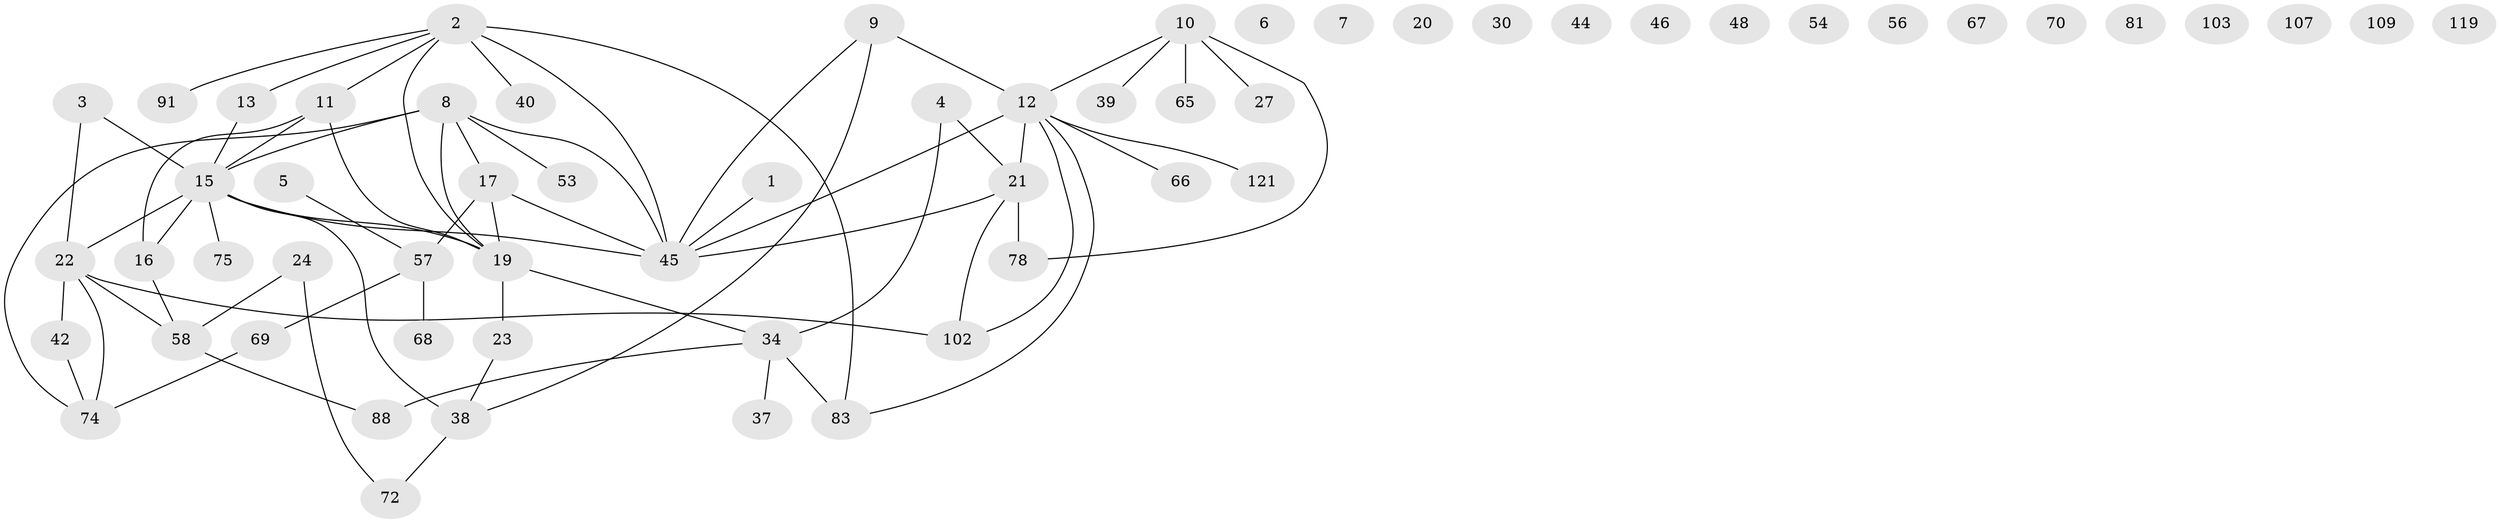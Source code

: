 // original degree distribution, {1: 0.21774193548387097, 3: 0.1935483870967742, 2: 0.2661290322580645, 0: 0.12096774193548387, 4: 0.14516129032258066, 6: 0.016129032258064516, 5: 0.04032258064516129}
// Generated by graph-tools (version 1.1) at 2025/16/03/04/25 18:16:39]
// undirected, 59 vertices, 68 edges
graph export_dot {
graph [start="1"]
  node [color=gray90,style=filled];
  1;
  2 [super="+18+47+32"];
  3;
  4 [super="+52"];
  5 [super="+92"];
  6;
  7;
  8 [super="+14"];
  9 [super="+29"];
  10 [super="+61"];
  11 [super="+105"];
  12 [super="+25"];
  13;
  15 [super="+104+50+36"];
  16 [super="+33+124+77"];
  17 [super="+94+89"];
  19 [super="+59+82"];
  20;
  21 [super="+26"];
  22 [super="+41+76"];
  23;
  24 [super="+35"];
  27;
  30;
  34 [super="+93"];
  37 [super="+84"];
  38 [super="+62"];
  39;
  40 [super="+73"];
  42 [super="+60+86"];
  44;
  45 [super="+80+99+55"];
  46;
  48;
  53;
  54;
  56;
  57 [super="+87+85"];
  58 [super="+113"];
  65 [super="+108"];
  66;
  67;
  68 [super="+79+71"];
  69;
  70;
  72;
  74 [super="+111"];
  75;
  78;
  81;
  83;
  88;
  91;
  102 [super="+106"];
  103 [super="+118"];
  107;
  109;
  119;
  121;
  1 -- 45;
  2 -- 83;
  2 -- 11;
  2 -- 19;
  2 -- 45 [weight=2];
  2 -- 40;
  2 -- 91;
  2 -- 13;
  3 -- 15;
  3 -- 22;
  4 -- 34;
  4 -- 21;
  5 -- 57;
  8 -- 19;
  8 -- 53;
  8 -- 74;
  8 -- 45;
  8 -- 15;
  8 -- 17;
  9 -- 12;
  9 -- 45;
  9 -- 38;
  10 -- 65;
  10 -- 39;
  10 -- 27;
  10 -- 12;
  10 -- 78;
  11 -- 19;
  11 -- 15;
  11 -- 16;
  12 -- 102;
  12 -- 66;
  12 -- 45;
  12 -- 83;
  12 -- 21 [weight=2];
  12 -- 121;
  13 -- 15;
  15 -- 38 [weight=2];
  15 -- 22;
  15 -- 75;
  15 -- 45 [weight=2];
  15 -- 16;
  15 -- 19;
  16 -- 58;
  17 -- 19;
  17 -- 45;
  17 -- 57;
  19 -- 23;
  19 -- 34;
  21 -- 45;
  21 -- 102;
  21 -- 78;
  22 -- 42;
  22 -- 102;
  22 -- 58;
  22 -- 74;
  23 -- 38;
  24 -- 58;
  24 -- 72;
  34 -- 83;
  34 -- 88;
  34 -- 37;
  38 -- 72;
  42 -- 74;
  57 -- 68;
  57 -- 69;
  58 -- 88;
  69 -- 74;
}

